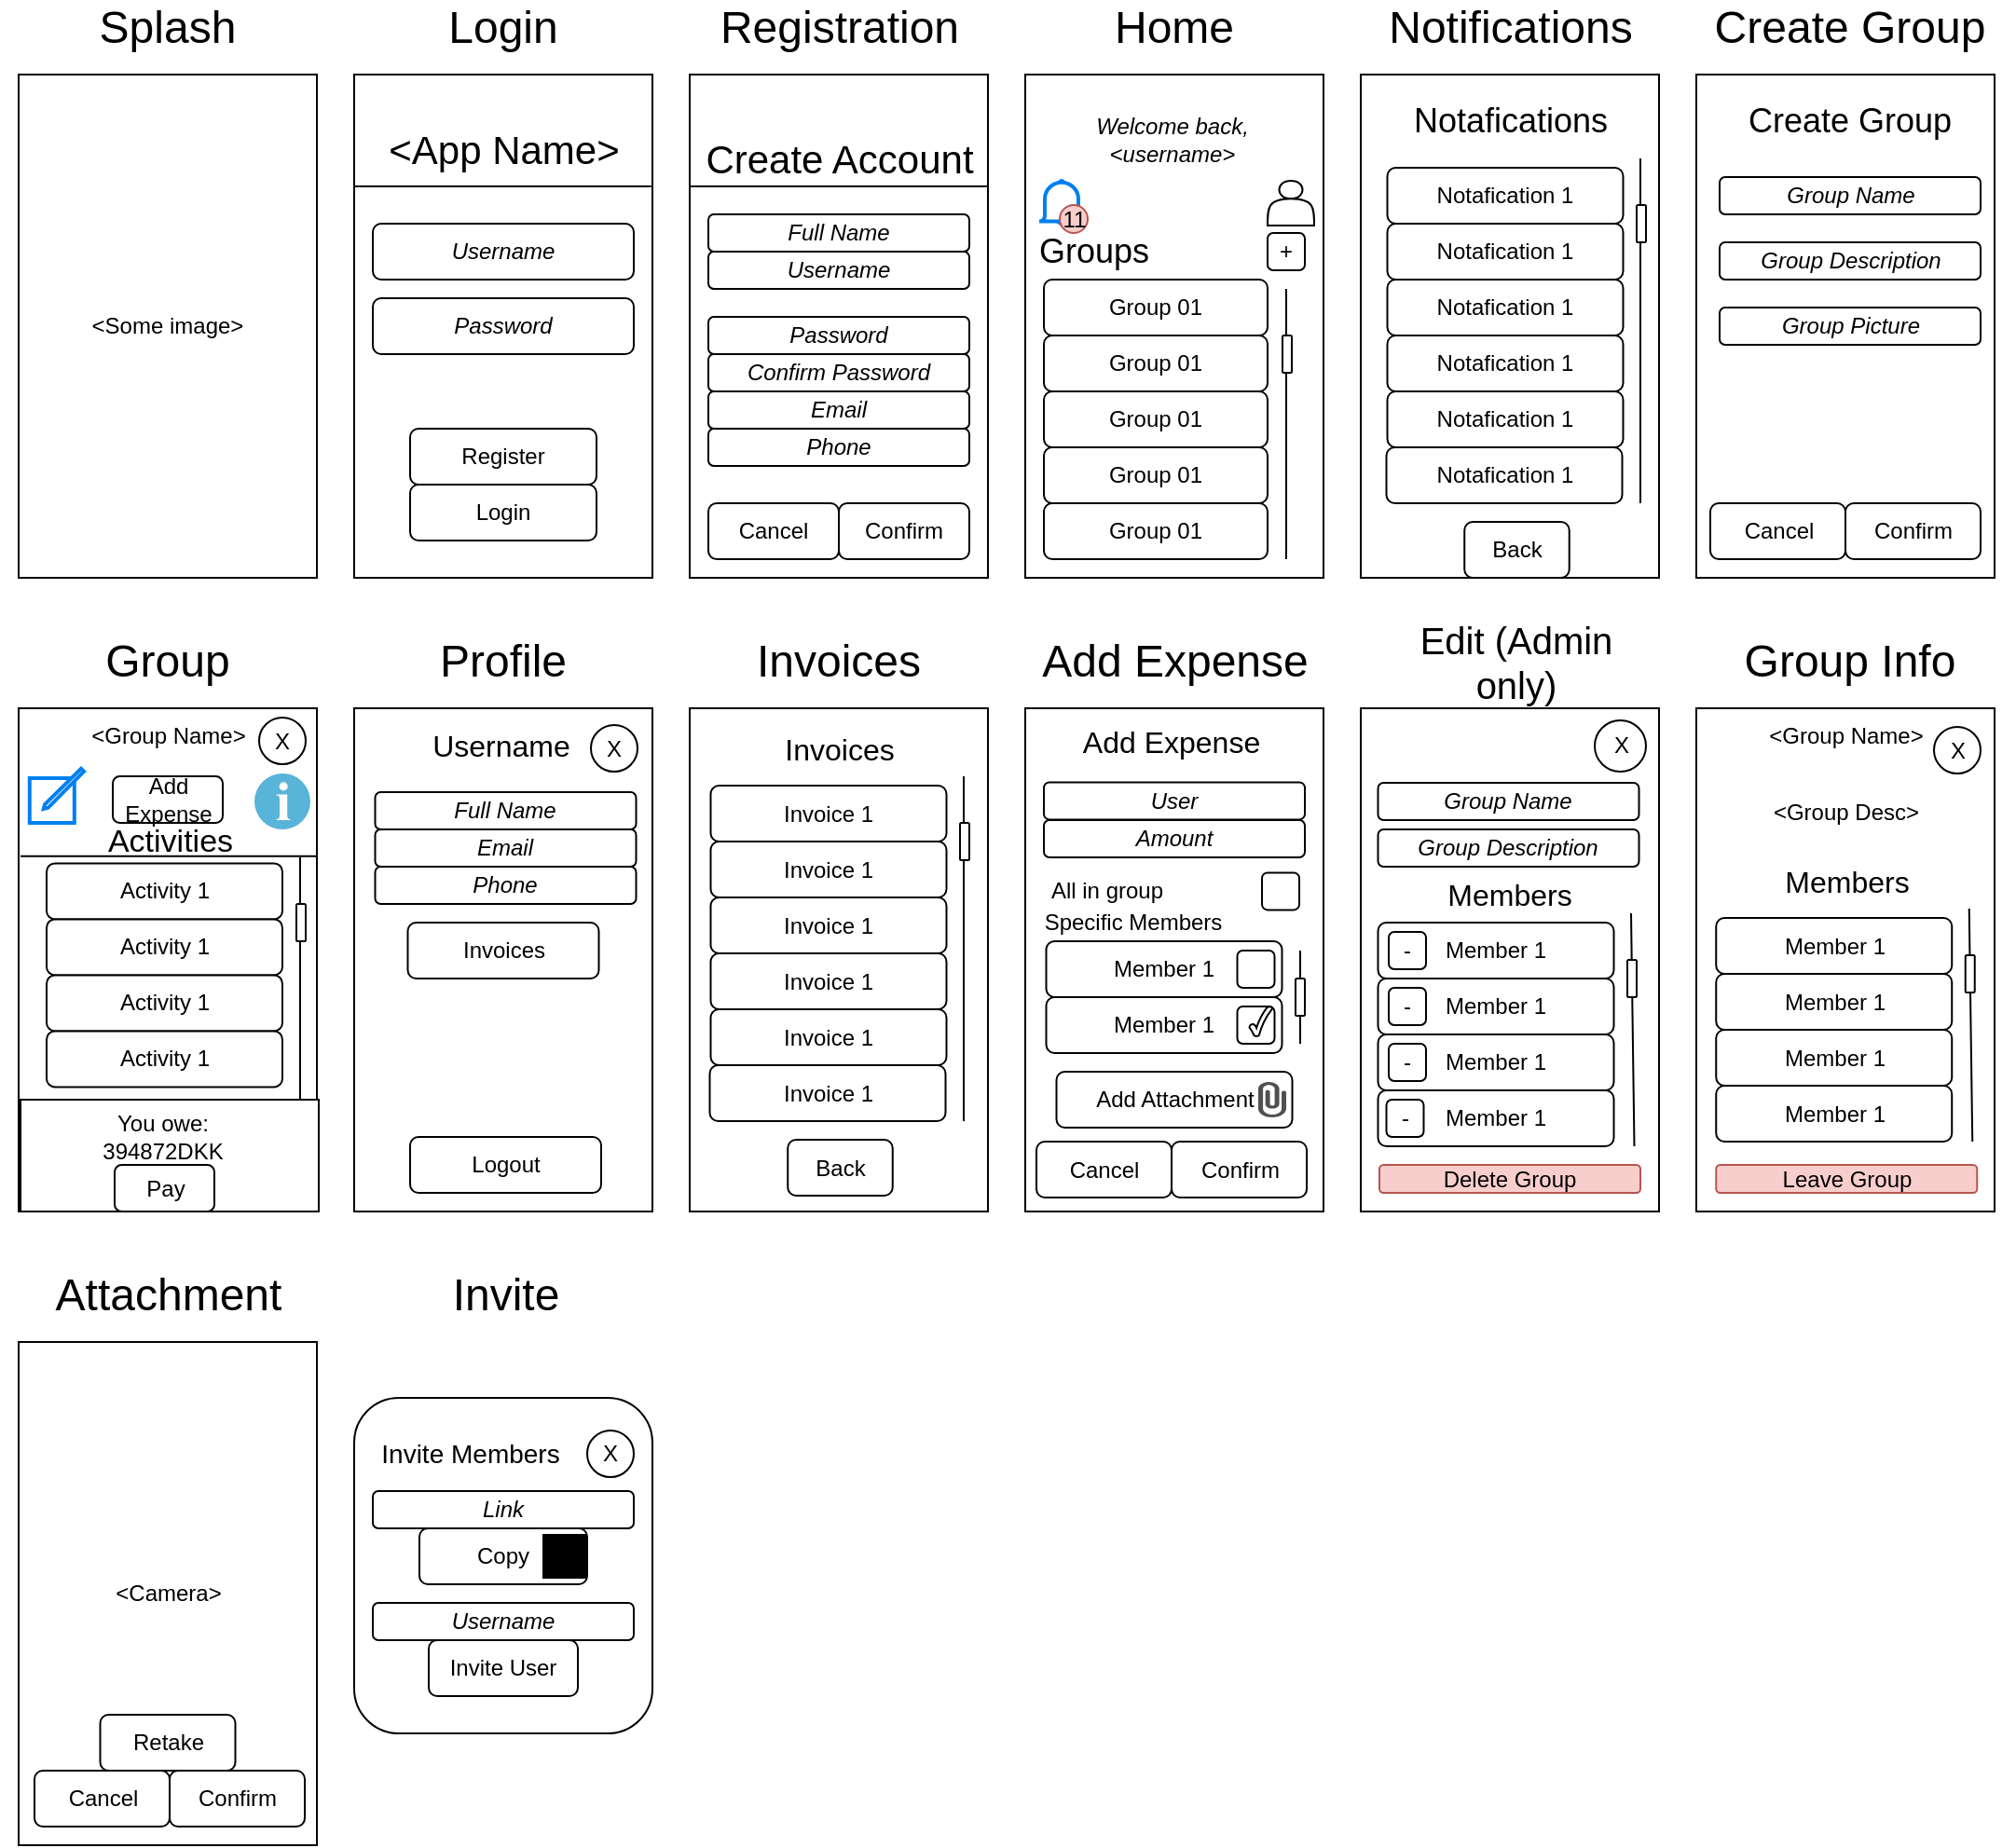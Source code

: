 <mxfile version="20.5.3" type="embed"><diagram name="Side-1" id="GuKJpiVkrJ8dO57iZTPQ"><mxGraphModel dx="1414" dy="396" grid="1" gridSize="10" guides="1" tooltips="1" connect="1" arrows="1" fold="1" page="1" pageScale="1" pageWidth="827" pageHeight="1169" math="0" shadow="0"><root><mxCell id="0"/><mxCell id="1" parent="0"/><mxCell id="spJXYD7yS6-pVbVan2_o-107" value="" style="rounded=1;whiteSpace=wrap;html=1;" parent="1" vertex="1"><mxGeometry x="100" y="840" width="160" height="180" as="geometry"/></mxCell><mxCell id="spJXYD7yS6-pVbVan2_o-1" value="&amp;lt;Some image&amp;gt;" style="rounded=0;whiteSpace=wrap;html=1;" parent="1" vertex="1"><mxGeometry x="-80" y="130" width="160" height="270" as="geometry"/></mxCell><mxCell id="spJXYD7yS6-pVbVan2_o-2" value="&lt;font style=&quot;font-size: 24px;&quot;&gt;Splash&lt;/font&gt;" style="text;html=1;strokeColor=none;fillColor=none;align=center;verticalAlign=middle;whiteSpace=wrap;rounded=0;" parent="1" vertex="1"><mxGeometry x="-45" y="90" width="90" height="30" as="geometry"/></mxCell><mxCell id="spJXYD7yS6-pVbVan2_o-3" value="" style="rounded=0;whiteSpace=wrap;html=1;" parent="1" vertex="1"><mxGeometry x="100" y="130" width="160" height="270" as="geometry"/></mxCell><mxCell id="spJXYD7yS6-pVbVan2_o-4" value="&lt;font style=&quot;font-size: 24px;&quot;&gt;Login&lt;/font&gt;" style="text;html=1;strokeColor=none;fillColor=none;align=center;verticalAlign=middle;whiteSpace=wrap;rounded=0;" parent="1" vertex="1"><mxGeometry x="135" y="90" width="90" height="30" as="geometry"/></mxCell><mxCell id="spJXYD7yS6-pVbVan2_o-5" value="" style="rounded=0;whiteSpace=wrap;html=1;" parent="1" vertex="1"><mxGeometry x="280" y="130" width="160" height="270" as="geometry"/></mxCell><mxCell id="spJXYD7yS6-pVbVan2_o-6" value="&lt;font style=&quot;font-size: 24px;&quot;&gt;Registration&lt;/font&gt;" style="text;html=1;strokeColor=none;fillColor=none;align=center;verticalAlign=middle;whiteSpace=wrap;rounded=0;" parent="1" vertex="1"><mxGeometry x="287.5" y="90" width="145" height="30" as="geometry"/></mxCell><mxCell id="spJXYD7yS6-pVbVan2_o-7" value="" style="rounded=0;whiteSpace=wrap;html=1;" parent="1" vertex="1"><mxGeometry x="460" y="130" width="160" height="270" as="geometry"/></mxCell><mxCell id="spJXYD7yS6-pVbVan2_o-8" value="&lt;font style=&quot;font-size: 24px;&quot;&gt;Home&lt;/font&gt;" style="text;html=1;strokeColor=none;fillColor=none;align=center;verticalAlign=middle;whiteSpace=wrap;rounded=0;" parent="1" vertex="1"><mxGeometry x="495" y="90" width="90" height="30" as="geometry"/></mxCell><mxCell id="spJXYD7yS6-pVbVan2_o-9" value="" style="rounded=0;whiteSpace=wrap;html=1;" parent="1" vertex="1"><mxGeometry x="640" y="130" width="160" height="270" as="geometry"/></mxCell><mxCell id="spJXYD7yS6-pVbVan2_o-10" value="&lt;font style=&quot;font-size: 24px;&quot;&gt;Notifications&lt;/font&gt;" style="text;html=1;strokeColor=none;fillColor=none;align=center;verticalAlign=middle;whiteSpace=wrap;rounded=0;" parent="1" vertex="1"><mxGeometry x="653.75" y="90" width="132.5" height="30" as="geometry"/></mxCell><mxCell id="spJXYD7yS6-pVbVan2_o-11" value="" style="rounded=0;whiteSpace=wrap;html=1;" parent="1" vertex="1"><mxGeometry x="820" y="130" width="160" height="270" as="geometry"/></mxCell><mxCell id="spJXYD7yS6-pVbVan2_o-12" value="&lt;font style=&quot;font-size: 24px;&quot;&gt;Create Group&lt;/font&gt;" style="text;html=1;strokeColor=none;fillColor=none;align=center;verticalAlign=middle;whiteSpace=wrap;rounded=0;" parent="1" vertex="1"><mxGeometry x="820" y="90" width="165" height="30" as="geometry"/></mxCell><mxCell id="spJXYD7yS6-pVbVan2_o-13" value="" style="rounded=0;whiteSpace=wrap;html=1;" parent="1" vertex="1"><mxGeometry x="-80" y="470" width="160" height="270" as="geometry"/></mxCell><mxCell id="spJXYD7yS6-pVbVan2_o-14" value="&lt;font style=&quot;font-size: 24px;&quot;&gt;Group&lt;/font&gt;" style="text;html=1;strokeColor=none;fillColor=none;align=center;verticalAlign=middle;whiteSpace=wrap;rounded=0;" parent="1" vertex="1"><mxGeometry x="-45" y="430" width="90" height="30" as="geometry"/></mxCell><mxCell id="spJXYD7yS6-pVbVan2_o-15" value="" style="rounded=0;whiteSpace=wrap;html=1;" parent="1" vertex="1"><mxGeometry x="100" y="470" width="160" height="270" as="geometry"/></mxCell><mxCell id="spJXYD7yS6-pVbVan2_o-16" value="&lt;font style=&quot;font-size: 24px;&quot;&gt;Profile&lt;/font&gt;" style="text;html=1;strokeColor=none;fillColor=none;align=center;verticalAlign=middle;whiteSpace=wrap;rounded=0;" parent="1" vertex="1"><mxGeometry x="135" y="430" width="90" height="30" as="geometry"/></mxCell><mxCell id="spJXYD7yS6-pVbVan2_o-17" value="" style="rounded=0;whiteSpace=wrap;html=1;" parent="1" vertex="1"><mxGeometry x="280" y="470" width="160" height="270" as="geometry"/></mxCell><mxCell id="spJXYD7yS6-pVbVan2_o-18" value="&lt;font style=&quot;font-size: 24px;&quot;&gt;Invoices&lt;/font&gt;" style="text;html=1;strokeColor=none;fillColor=none;align=center;verticalAlign=middle;whiteSpace=wrap;rounded=0;" parent="1" vertex="1"><mxGeometry x="315" y="430" width="90" height="30" as="geometry"/></mxCell><mxCell id="spJXYD7yS6-pVbVan2_o-19" value="" style="rounded=0;whiteSpace=wrap;html=1;" parent="1" vertex="1"><mxGeometry x="460" y="470" width="160" height="270" as="geometry"/></mxCell><mxCell id="spJXYD7yS6-pVbVan2_o-20" value="&lt;font style=&quot;font-size: 24px;&quot;&gt;Add Expense&lt;/font&gt;" style="text;html=1;strokeColor=none;fillColor=none;align=center;verticalAlign=middle;whiteSpace=wrap;rounded=0;" parent="1" vertex="1"><mxGeometry x="467.5" y="430" width="145" height="30" as="geometry"/></mxCell><mxCell id="spJXYD7yS6-pVbVan2_o-21" value="" style="rounded=0;whiteSpace=wrap;html=1;" parent="1" vertex="1"><mxGeometry x="640" y="470" width="160" height="270" as="geometry"/></mxCell><mxCell id="spJXYD7yS6-pVbVan2_o-22" value="&lt;font style=&quot;font-size: 20px;&quot;&gt;Edit (Admin only)&lt;/font&gt;" style="text;html=1;strokeColor=none;fillColor=none;align=center;verticalAlign=middle;whiteSpace=wrap;rounded=0;" parent="1" vertex="1"><mxGeometry x="661.25" y="430" width="125" height="30" as="geometry"/></mxCell><mxCell id="spJXYD7yS6-pVbVan2_o-23" value="" style="rounded=0;whiteSpace=wrap;html=1;" parent="1" vertex="1"><mxGeometry x="820" y="470" width="160" height="270" as="geometry"/></mxCell><mxCell id="spJXYD7yS6-pVbVan2_o-24" value="&lt;font style=&quot;font-size: 24px;&quot;&gt;Group Info&lt;/font&gt;" style="text;html=1;strokeColor=none;fillColor=none;align=center;verticalAlign=middle;whiteSpace=wrap;rounded=0;" parent="1" vertex="1"><mxGeometry x="840" y="430" width="125" height="30" as="geometry"/></mxCell><mxCell id="spJXYD7yS6-pVbVan2_o-25" value="" style="rounded=0;whiteSpace=wrap;html=1;" parent="1" vertex="1"><mxGeometry x="-80" y="810" width="160" height="270" as="geometry"/></mxCell><mxCell id="spJXYD7yS6-pVbVan2_o-26" value="&lt;font style=&quot;font-size: 24px;&quot;&gt;Attachment&lt;/font&gt;" style="text;html=1;strokeColor=none;fillColor=none;align=center;verticalAlign=middle;whiteSpace=wrap;rounded=0;" parent="1" vertex="1"><mxGeometry x="-62.5" y="770" width="125" height="30" as="geometry"/></mxCell><mxCell id="spJXYD7yS6-pVbVan2_o-30" value="&lt;font style=&quot;font-size: 24px;&quot;&gt;Invite&lt;/font&gt;" style="text;html=1;strokeColor=none;fillColor=none;align=center;verticalAlign=middle;whiteSpace=wrap;rounded=0;" parent="1" vertex="1"><mxGeometry x="118.75" y="770" width="125" height="30" as="geometry"/></mxCell><mxCell id="spJXYD7yS6-pVbVan2_o-32" value="&lt;i&gt;Username&lt;/i&gt;" style="rounded=1;whiteSpace=wrap;html=1;" parent="1" vertex="1"><mxGeometry x="110" y="210" width="140" height="30" as="geometry"/></mxCell><mxCell id="spJXYD7yS6-pVbVan2_o-33" value="&lt;i&gt;Password&lt;/i&gt;" style="rounded=1;whiteSpace=wrap;html=1;" parent="1" vertex="1"><mxGeometry x="110" y="250" width="140" height="30" as="geometry"/></mxCell><mxCell id="spJXYD7yS6-pVbVan2_o-35" value="Register" style="rounded=1;whiteSpace=wrap;html=1;" parent="1" vertex="1"><mxGeometry x="130" y="320" width="100" height="30" as="geometry"/></mxCell><mxCell id="spJXYD7yS6-pVbVan2_o-36" value="Login" style="rounded=1;whiteSpace=wrap;html=1;" parent="1" vertex="1"><mxGeometry x="130" y="350" width="100" height="30" as="geometry"/></mxCell><mxCell id="spJXYD7yS6-pVbVan2_o-37" value="" style="endArrow=none;html=1;rounded=0;entryX=0.996;entryY=0.222;entryDx=0;entryDy=0;entryPerimeter=0;" parent="1" target="spJXYD7yS6-pVbVan2_o-3" edge="1"><mxGeometry width="50" height="50" relative="1" as="geometry"><mxPoint x="100" y="190" as="sourcePoint"/><mxPoint x="150" y="140" as="targetPoint"/></mxGeometry></mxCell><mxCell id="spJXYD7yS6-pVbVan2_o-39" value="&lt;font style=&quot;font-size: 21px;&quot;&gt;&amp;lt;App Name&amp;gt;&lt;/font&gt;" style="text;html=1;strokeColor=none;fillColor=none;align=center;verticalAlign=middle;whiteSpace=wrap;rounded=0;" parent="1" vertex="1"><mxGeometry x="92.5" y="160" width="175" height="20" as="geometry"/></mxCell><mxCell id="spJXYD7yS6-pVbVan2_o-41" value="&lt;i&gt;Username&lt;/i&gt;" style="rounded=1;whiteSpace=wrap;html=1;" parent="1" vertex="1"><mxGeometry x="290" y="225" width="140" height="20" as="geometry"/></mxCell><mxCell id="spJXYD7yS6-pVbVan2_o-42" value="&lt;i&gt;Password&lt;/i&gt;" style="rounded=1;whiteSpace=wrap;html=1;" parent="1" vertex="1"><mxGeometry x="290" y="260" width="140" height="20" as="geometry"/></mxCell><mxCell id="spJXYD7yS6-pVbVan2_o-43" value="&lt;i&gt;Confirm Password&lt;/i&gt;" style="rounded=1;whiteSpace=wrap;html=1;" parent="1" vertex="1"><mxGeometry x="290" y="280" width="140" height="20" as="geometry"/></mxCell><mxCell id="spJXYD7yS6-pVbVan2_o-44" value="&lt;i&gt;Full Name&lt;/i&gt;" style="rounded=1;whiteSpace=wrap;html=1;" parent="1" vertex="1"><mxGeometry x="290" y="205" width="140" height="20" as="geometry"/></mxCell><mxCell id="spJXYD7yS6-pVbVan2_o-45" value="&lt;i&gt;Email&lt;/i&gt;" style="rounded=1;whiteSpace=wrap;html=1;" parent="1" vertex="1"><mxGeometry x="290" y="300" width="140" height="20" as="geometry"/></mxCell><mxCell id="spJXYD7yS6-pVbVan2_o-46" value="&lt;i&gt;Phone&lt;/i&gt;" style="rounded=1;whiteSpace=wrap;html=1;" parent="1" vertex="1"><mxGeometry x="290" y="320" width="140" height="20" as="geometry"/></mxCell><mxCell id="spJXYD7yS6-pVbVan2_o-47" value="Confirm" style="rounded=1;whiteSpace=wrap;html=1;" parent="1" vertex="1"><mxGeometry x="360" y="360" width="70" height="30" as="geometry"/></mxCell><mxCell id="spJXYD7yS6-pVbVan2_o-48" value="&lt;span style=&quot;font-size: 21px;&quot;&gt;Create Account&lt;/span&gt;" style="text;html=1;strokeColor=none;fillColor=none;align=center;verticalAlign=middle;whiteSpace=wrap;rounded=0;" parent="1" vertex="1"><mxGeometry x="272.5" y="160" width="175" height="30" as="geometry"/></mxCell><mxCell id="spJXYD7yS6-pVbVan2_o-49" value="" style="endArrow=none;html=1;rounded=0;entryX=0.996;entryY=0.222;entryDx=0;entryDy=0;entryPerimeter=0;" parent="1" edge="1"><mxGeometry width="50" height="50" relative="1" as="geometry"><mxPoint x="280.5" y="190" as="sourcePoint"/><mxPoint x="439.5" y="190" as="targetPoint"/></mxGeometry></mxCell><mxCell id="spJXYD7yS6-pVbVan2_o-50" value="&lt;font style=&quot;font-size: 18px;&quot;&gt;Groups&lt;/font&gt;" style="text;html=1;strokeColor=none;fillColor=none;align=center;verticalAlign=middle;whiteSpace=wrap;rounded=0;" parent="1" vertex="1"><mxGeometry x="447.5" y="210" width="97.5" height="30" as="geometry"/></mxCell><mxCell id="spJXYD7yS6-pVbVan2_o-51" value="Group 01" style="rounded=1;whiteSpace=wrap;html=1;" parent="1" vertex="1"><mxGeometry x="470" y="240" width="120" height="30" as="geometry"/></mxCell><mxCell id="spJXYD7yS6-pVbVan2_o-52" value="Group 01" style="rounded=1;whiteSpace=wrap;html=1;" parent="1" vertex="1"><mxGeometry x="470" y="270" width="120" height="30" as="geometry"/></mxCell><mxCell id="spJXYD7yS6-pVbVan2_o-53" value="Group 01" style="rounded=1;whiteSpace=wrap;html=1;" parent="1" vertex="1"><mxGeometry x="470" y="300" width="120" height="30" as="geometry"/></mxCell><mxCell id="spJXYD7yS6-pVbVan2_o-54" value="Group 01" style="rounded=1;whiteSpace=wrap;html=1;" parent="1" vertex="1"><mxGeometry x="470" y="330" width="120" height="30" as="geometry"/></mxCell><mxCell id="spJXYD7yS6-pVbVan2_o-55" value="Group 01" style="rounded=1;whiteSpace=wrap;html=1;" parent="1" vertex="1"><mxGeometry x="470" y="360" width="120" height="30" as="geometry"/></mxCell><mxCell id="spJXYD7yS6-pVbVan2_o-57" value="+" style="rounded=1;whiteSpace=wrap;html=1;" parent="1" vertex="1"><mxGeometry x="590" y="215" width="20" height="20" as="geometry"/></mxCell><mxCell id="spJXYD7yS6-pVbVan2_o-60" value="" style="html=1;verticalLabelPosition=bottom;align=center;labelBackgroundColor=#ffffff;verticalAlign=top;strokeWidth=2;strokeColor=#0080F0;shadow=0;dashed=0;shape=mxgraph.ios7.icons.bell;" parent="1" vertex="1"><mxGeometry x="467.5" y="187" width="24" height="23.1" as="geometry"/></mxCell><mxCell id="spJXYD7yS6-pVbVan2_o-61" value="11" style="ellipse;whiteSpace=wrap;html=1;aspect=fixed;fillColor=#f8cecc;strokeColor=#b85450;" parent="1" vertex="1"><mxGeometry x="478.5" y="200" width="15" height="15" as="geometry"/></mxCell><mxCell id="spJXYD7yS6-pVbVan2_o-62" value="&lt;font style=&quot;font-size: 12px;&quot;&gt;&lt;i&gt;Welcome back, &amp;lt;username&amp;gt;&lt;/i&gt;&lt;/font&gt;" style="text;html=1;strokeColor=none;fillColor=none;align=center;verticalAlign=middle;whiteSpace=wrap;rounded=0;" parent="1" vertex="1"><mxGeometry x="493.5" y="150" width="90" height="30" as="geometry"/></mxCell><mxCell id="spJXYD7yS6-pVbVan2_o-65" value="&lt;font style=&quot;font-size: 12px;&quot;&gt;&amp;lt;Group Name&amp;gt;&lt;/font&gt;" style="text;html=1;strokeColor=none;fillColor=none;align=center;verticalAlign=middle;whiteSpace=wrap;rounded=0;" parent="1" vertex="1"><mxGeometry x="-87.5" y="470" width="175" height="30" as="geometry"/></mxCell><mxCell id="spJXYD7yS6-pVbVan2_o-66" value="&lt;font style=&quot;font-size: 17px;&quot;&gt;Activities&lt;/font&gt;" style="text;html=1;strokeColor=none;fillColor=none;align=center;verticalAlign=middle;whiteSpace=wrap;rounded=0;" parent="1" vertex="1"><mxGeometry x="-86.5" y="526.5" width="175" height="30" as="geometry"/></mxCell><mxCell id="spJXYD7yS6-pVbVan2_o-67" value="" style="shape=actor;whiteSpace=wrap;html=1;" parent="1" vertex="1"><mxGeometry x="590" y="187" width="25" height="24" as="geometry"/></mxCell><mxCell id="spJXYD7yS6-pVbVan2_o-72" value="" style="html=1;verticalLabelPosition=bottom;align=center;labelBackgroundColor=#ffffff;verticalAlign=top;strokeWidth=2;strokeColor=#0080F0;shadow=0;dashed=0;shape=mxgraph.ios7.icons.compose;" parent="1" vertex="1"><mxGeometry x="-74.1" y="502.4" width="29.1" height="29.1" as="geometry"/></mxCell><mxCell id="spJXYD7yS6-pVbVan2_o-73" value="" style="endArrow=none;html=1;rounded=0;entryX=0.996;entryY=0.222;entryDx=0;entryDy=0;entryPerimeter=0;" parent="1" edge="1"><mxGeometry width="50" height="50" relative="1" as="geometry"><mxPoint x="-79" y="549.35" as="sourcePoint"/><mxPoint x="80" y="549.35" as="targetPoint"/></mxGeometry></mxCell><mxCell id="spJXYD7yS6-pVbVan2_o-74" value="" style="endArrow=none;html=1;rounded=0;" parent="1" edge="1"><mxGeometry width="50" height="50" relative="1" as="geometry"><mxPoint x="600" y="245" as="sourcePoint"/><mxPoint x="600" y="390" as="targetPoint"/></mxGeometry></mxCell><mxCell id="spJXYD7yS6-pVbVan2_o-75" value="" style="rounded=1;whiteSpace=wrap;html=1;" parent="1" vertex="1"><mxGeometry x="598" y="270" width="5" height="20" as="geometry"/></mxCell><mxCell id="spJXYD7yS6-pVbVan2_o-76" value="Activity 1" style="rounded=1;whiteSpace=wrap;html=1;" parent="1" vertex="1"><mxGeometry x="-65" y="553.2" width="126.5" height="30" as="geometry"/></mxCell><mxCell id="spJXYD7yS6-pVbVan2_o-77" value="Activity 1" style="rounded=1;whiteSpace=wrap;html=1;" parent="1" vertex="1"><mxGeometry x="-65" y="583.2" width="126.5" height="30" as="geometry"/></mxCell><mxCell id="spJXYD7yS6-pVbVan2_o-78" value="Activity 1" style="rounded=1;whiteSpace=wrap;html=1;" parent="1" vertex="1"><mxGeometry x="-65" y="613.2" width="126.5" height="30" as="geometry"/></mxCell><mxCell id="spJXYD7yS6-pVbVan2_o-79" value="Activity 1" style="rounded=1;whiteSpace=wrap;html=1;" parent="1" vertex="1"><mxGeometry x="-65" y="643.2" width="126.5" height="30" as="geometry"/></mxCell><mxCell id="spJXYD7yS6-pVbVan2_o-81" value="" style="endArrow=none;html=1;rounded=0;" parent="1" edge="1"><mxGeometry width="50" height="50" relative="1" as="geometry"><mxPoint x="71" y="550" as="sourcePoint"/><mxPoint x="71" y="695" as="targetPoint"/></mxGeometry></mxCell><mxCell id="spJXYD7yS6-pVbVan2_o-82" value="" style="rounded=1;whiteSpace=wrap;html=1;" parent="1" vertex="1"><mxGeometry x="69" y="575" width="5" height="20" as="geometry"/></mxCell><mxCell id="spJXYD7yS6-pVbVan2_o-83" value="&lt;font style=&quot;font-size: 18px;&quot;&gt;Notafications&lt;/font&gt;" style="text;html=1;strokeColor=none;fillColor=none;align=center;verticalAlign=middle;whiteSpace=wrap;rounded=0;" parent="1" vertex="1"><mxGeometry x="632.5" y="140" width="175" height="30" as="geometry"/></mxCell><mxCell id="spJXYD7yS6-pVbVan2_o-84" value="Notafication 1" style="rounded=1;whiteSpace=wrap;html=1;" parent="1" vertex="1"><mxGeometry x="654.25" y="180" width="126.5" height="30" as="geometry"/></mxCell><mxCell id="spJXYD7yS6-pVbVan2_o-85" value="Notafication 1" style="rounded=1;whiteSpace=wrap;html=1;" parent="1" vertex="1"><mxGeometry x="654.25" y="210" width="126.5" height="30" as="geometry"/></mxCell><mxCell id="spJXYD7yS6-pVbVan2_o-86" value="Notafication 1" style="rounded=1;whiteSpace=wrap;html=1;" parent="1" vertex="1"><mxGeometry x="654.25" y="240" width="126.5" height="30" as="geometry"/></mxCell><mxCell id="spJXYD7yS6-pVbVan2_o-87" value="Notafication 1" style="rounded=1;whiteSpace=wrap;html=1;" parent="1" vertex="1"><mxGeometry x="654.25" y="270" width="126.5" height="30" as="geometry"/></mxCell><mxCell id="spJXYD7yS6-pVbVan2_o-88" value="Notafication 1" style="rounded=1;whiteSpace=wrap;html=1;" parent="1" vertex="1"><mxGeometry x="654.25" y="300" width="126.5" height="30" as="geometry"/></mxCell><mxCell id="spJXYD7yS6-pVbVan2_o-89" value="" style="endArrow=none;html=1;rounded=0;" parent="1" edge="1"><mxGeometry width="50" height="50" relative="1" as="geometry"><mxPoint x="790" y="175" as="sourcePoint"/><mxPoint x="790" y="360" as="targetPoint"/></mxGeometry></mxCell><mxCell id="spJXYD7yS6-pVbVan2_o-90" value="" style="rounded=1;whiteSpace=wrap;html=1;" parent="1" vertex="1"><mxGeometry x="788" y="200" width="5" height="20" as="geometry"/></mxCell><mxCell id="spJXYD7yS6-pVbVan2_o-91" value="Notafication 1" style="rounded=1;whiteSpace=wrap;html=1;" parent="1" vertex="1"><mxGeometry x="653.75" y="330" width="126.5" height="30" as="geometry"/></mxCell><mxCell id="spJXYD7yS6-pVbVan2_o-92" value="Back" style="rounded=1;whiteSpace=wrap;html=1;" parent="1" vertex="1"><mxGeometry x="695.62" y="370" width="56.25" height="30" as="geometry"/></mxCell><mxCell id="spJXYD7yS6-pVbVan2_o-94" value="&lt;font style=&quot;font-size: 18px;&quot;&gt;Create Group&lt;/font&gt;" style="text;html=1;strokeColor=none;fillColor=none;align=center;verticalAlign=middle;whiteSpace=wrap;rounded=0;" parent="1" vertex="1"><mxGeometry x="815" y="140" width="175" height="30" as="geometry"/></mxCell><mxCell id="spJXYD7yS6-pVbVan2_o-95" value="&lt;i&gt;Group Name&lt;/i&gt;" style="rounded=1;whiteSpace=wrap;html=1;" parent="1" vertex="1"><mxGeometry x="832.5" y="185" width="140" height="20" as="geometry"/></mxCell><mxCell id="spJXYD7yS6-pVbVan2_o-96" value="&lt;i&gt;Group Description&lt;/i&gt;" style="rounded=1;whiteSpace=wrap;html=1;" parent="1" vertex="1"><mxGeometry x="832.5" y="220" width="140" height="20" as="geometry"/></mxCell><mxCell id="spJXYD7yS6-pVbVan2_o-97" value="&lt;i&gt;Group Picture&lt;/i&gt;" style="rounded=1;whiteSpace=wrap;html=1;" parent="1" vertex="1"><mxGeometry x="832.5" y="255" width="140" height="20" as="geometry"/></mxCell><mxCell id="spJXYD7yS6-pVbVan2_o-98" value="Confirm" style="rounded=1;whiteSpace=wrap;html=1;" parent="1" vertex="1"><mxGeometry x="900" y="360" width="72.5" height="30" as="geometry"/></mxCell><mxCell id="spJXYD7yS6-pVbVan2_o-99" value="&lt;i&gt;Link&lt;/i&gt;" style="rounded=1;whiteSpace=wrap;html=1;" parent="1" vertex="1"><mxGeometry x="110" y="890" width="140" height="20" as="geometry"/></mxCell><mxCell id="spJXYD7yS6-pVbVan2_o-100" value="Copy" style="rounded=1;whiteSpace=wrap;html=1;" parent="1" vertex="1"><mxGeometry x="135" y="910" width="90" height="30" as="geometry"/></mxCell><mxCell id="spJXYD7yS6-pVbVan2_o-101" value="" style="shape=image;html=1;verticalAlign=top;verticalLabelPosition=bottom;labelBackgroundColor=#ffffff;imageAspect=0;aspect=fixed;image=https://cdn2.iconfinder.com/data/icons/font-awesome/1792/clone-128.png;imageBackground=#000000;" parent="1" vertex="1"><mxGeometry x="201" y="913" width="24" height="24" as="geometry"/></mxCell><mxCell id="spJXYD7yS6-pVbVan2_o-102" value="&lt;font style=&quot;font-size: 14px;&quot;&gt;Invite Members&lt;/font&gt;" style="text;html=1;strokeColor=none;fillColor=none;align=center;verticalAlign=middle;whiteSpace=wrap;rounded=0;" parent="1" vertex="1"><mxGeometry x="100" y="850" width="125" height="40" as="geometry"/></mxCell><mxCell id="spJXYD7yS6-pVbVan2_o-103" value="&lt;i&gt;Username&lt;/i&gt;" style="rounded=1;whiteSpace=wrap;html=1;" parent="1" vertex="1"><mxGeometry x="110" y="950" width="140" height="20" as="geometry"/></mxCell><mxCell id="spJXYD7yS6-pVbVan2_o-104" value="Invite User" style="rounded=1;whiteSpace=wrap;html=1;" parent="1" vertex="1"><mxGeometry x="140" y="970" width="80" height="30" as="geometry"/></mxCell><mxCell id="spJXYD7yS6-pVbVan2_o-106" value="X" style="ellipse;whiteSpace=wrap;html=1;aspect=fixed;" parent="1" vertex="1"><mxGeometry x="225" y="857.5" width="25" height="25" as="geometry"/></mxCell><mxCell id="spJXYD7yS6-pVbVan2_o-112" value="X" style="ellipse;whiteSpace=wrap;html=1;aspect=fixed;" parent="1" vertex="1"><mxGeometry x="49" y="475" width="25" height="25" as="geometry"/></mxCell><mxCell id="spJXYD7yS6-pVbVan2_o-114" value="Cancel" style="rounded=1;whiteSpace=wrap;html=1;" parent="1" vertex="1"><mxGeometry x="290" y="360" width="70" height="30" as="geometry"/></mxCell><mxCell id="spJXYD7yS6-pVbVan2_o-115" value="Cancel" style="rounded=1;whiteSpace=wrap;html=1;" parent="1" vertex="1"><mxGeometry x="827.5" y="360" width="72.5" height="30" as="geometry"/></mxCell><mxCell id="spJXYD7yS6-pVbVan2_o-116" value="Logout" style="rounded=1;whiteSpace=wrap;html=1;" parent="1" vertex="1"><mxGeometry x="130" y="700" width="102.5" height="30" as="geometry"/></mxCell><mxCell id="spJXYD7yS6-pVbVan2_o-117" value="&lt;font style=&quot;font-size: 16px;&quot;&gt;Username&lt;/font&gt;" style="text;html=1;strokeColor=none;fillColor=none;align=center;verticalAlign=middle;whiteSpace=wrap;rounded=0;" parent="1" vertex="1"><mxGeometry x="133.75" y="475" width="90" height="30" as="geometry"/></mxCell><mxCell id="spJXYD7yS6-pVbVan2_o-118" value="X" style="ellipse;whiteSpace=wrap;html=1;aspect=fixed;" parent="1" vertex="1"><mxGeometry x="227" y="479" width="25" height="25" as="geometry"/></mxCell><mxCell id="spJXYD7yS6-pVbVan2_o-119" value="&lt;i&gt;Full Name&lt;/i&gt;" style="rounded=1;whiteSpace=wrap;html=1;" parent="1" vertex="1"><mxGeometry x="111.25" y="515" width="140" height="20" as="geometry"/></mxCell><mxCell id="spJXYD7yS6-pVbVan2_o-120" value="&lt;i&gt;Email&lt;/i&gt;" style="rounded=1;whiteSpace=wrap;html=1;" parent="1" vertex="1"><mxGeometry x="111.25" y="535" width="140" height="20" as="geometry"/></mxCell><mxCell id="spJXYD7yS6-pVbVan2_o-121" value="&lt;i&gt;Phone&lt;/i&gt;" style="rounded=1;whiteSpace=wrap;html=1;" parent="1" vertex="1"><mxGeometry x="111.25" y="555" width="140" height="20" as="geometry"/></mxCell><mxCell id="spJXYD7yS6-pVbVan2_o-123" value="" style="rounded=0;whiteSpace=wrap;html=1;" parent="1" vertex="1"><mxGeometry x="-79" y="680" width="160" height="60" as="geometry"/></mxCell><mxCell id="spJXYD7yS6-pVbVan2_o-125" value="" style="image;sketch=0;aspect=fixed;html=1;points=[];align=center;fontSize=12;image=img/lib/mscae/Info.svg;" parent="1" vertex="1"><mxGeometry x="46.5" y="505" width="30" height="30" as="geometry"/></mxCell><mxCell id="spJXYD7yS6-pVbVan2_o-126" value="Pay" style="rounded=1;whiteSpace=wrap;html=1;" parent="1" vertex="1"><mxGeometry x="-28.5" y="715" width="53.5" height="25" as="geometry"/></mxCell><mxCell id="spJXYD7yS6-pVbVan2_o-127" value="Member 1" style="rounded=1;whiteSpace=wrap;html=1;" parent="1" vertex="1"><mxGeometry x="830.62" y="582.5" width="126.5" height="30" as="geometry"/></mxCell><mxCell id="spJXYD7yS6-pVbVan2_o-128" value="Member 1" style="rounded=1;whiteSpace=wrap;html=1;" parent="1" vertex="1"><mxGeometry x="830.62" y="612.5" width="126.5" height="30" as="geometry"/></mxCell><mxCell id="spJXYD7yS6-pVbVan2_o-129" value="Member 1" style="rounded=1;whiteSpace=wrap;html=1;" parent="1" vertex="1"><mxGeometry x="830.62" y="642.5" width="126.5" height="30" as="geometry"/></mxCell><mxCell id="spJXYD7yS6-pVbVan2_o-130" value="Member 1" style="rounded=1;whiteSpace=wrap;html=1;" parent="1" vertex="1"><mxGeometry x="830.62" y="672.5" width="126.5" height="30" as="geometry"/></mxCell><mxCell id="spJXYD7yS6-pVbVan2_o-132" value="" style="endArrow=none;html=1;rounded=0;" parent="1" edge="1"><mxGeometry width="50" height="50" relative="1" as="geometry"><mxPoint x="966.37" y="577.5" as="sourcePoint"/><mxPoint x="968.12" y="702.5" as="targetPoint"/></mxGeometry></mxCell><mxCell id="spJXYD7yS6-pVbVan2_o-133" value="" style="rounded=1;whiteSpace=wrap;html=1;" parent="1" vertex="1"><mxGeometry x="964.37" y="602.5" width="5" height="20" as="geometry"/></mxCell><mxCell id="spJXYD7yS6-pVbVan2_o-135" value="&lt;font style=&quot;font-size: 16px;&quot;&gt;Members&lt;/font&gt;" style="text;html=1;strokeColor=none;fillColor=none;align=center;verticalAlign=middle;whiteSpace=wrap;rounded=0;" parent="1" vertex="1"><mxGeometry x="855.62" y="547.5" width="90" height="30" as="geometry"/></mxCell><mxCell id="spJXYD7yS6-pVbVan2_o-136" value="&lt;font style=&quot;font-size: 12px;&quot;&gt;&amp;lt;Group Name&amp;gt;&lt;/font&gt;" style="text;html=1;strokeColor=none;fillColor=none;align=center;verticalAlign=middle;whiteSpace=wrap;rounded=0;" parent="1" vertex="1"><mxGeometry x="812.5" y="470" width="175" height="30" as="geometry"/></mxCell><mxCell id="spJXYD7yS6-pVbVan2_o-138" value="X" style="ellipse;whiteSpace=wrap;html=1;aspect=fixed;" parent="1" vertex="1"><mxGeometry x="947.5" y="480" width="25" height="25" as="geometry"/></mxCell><mxCell id="spJXYD7yS6-pVbVan2_o-139" value="&lt;font style=&quot;font-size: 12px;&quot;&gt;&amp;lt;Group Desc&amp;gt;&lt;/font&gt;" style="text;html=1;strokeColor=none;fillColor=none;align=center;verticalAlign=middle;whiteSpace=wrap;rounded=0;" parent="1" vertex="1"><mxGeometry x="813.13" y="511.1" width="175" height="30" as="geometry"/></mxCell><mxCell id="spJXYD7yS6-pVbVan2_o-140" value="Leave Group" style="rounded=1;whiteSpace=wrap;html=1;fillColor=#f8cecc;strokeColor=#b85450;" parent="1" vertex="1"><mxGeometry x="830.63" y="715" width="140" height="15" as="geometry"/></mxCell><mxCell id="spJXYD7yS6-pVbVan2_o-141" value="Delete Group" style="rounded=1;whiteSpace=wrap;html=1;fillColor=#f8cecc;strokeColor=#b85450;" parent="1" vertex="1"><mxGeometry x="650" y="715" width="140" height="15" as="geometry"/></mxCell><mxCell id="spJXYD7yS6-pVbVan2_o-149" value="Member 1" style="rounded=1;whiteSpace=wrap;html=1;" parent="1" vertex="1"><mxGeometry x="649.25" y="585" width="126.5" height="30" as="geometry"/></mxCell><mxCell id="spJXYD7yS6-pVbVan2_o-150" value="Member 1" style="rounded=1;whiteSpace=wrap;html=1;" parent="1" vertex="1"><mxGeometry x="649.25" y="615" width="126.5" height="30" as="geometry"/></mxCell><mxCell id="spJXYD7yS6-pVbVan2_o-151" value="Member 1" style="rounded=1;whiteSpace=wrap;html=1;" parent="1" vertex="1"><mxGeometry x="649.25" y="645" width="126.5" height="30" as="geometry"/></mxCell><mxCell id="spJXYD7yS6-pVbVan2_o-152" value="" style="endArrow=none;html=1;rounded=0;" parent="1" edge="1"><mxGeometry width="50" height="50" relative="1" as="geometry"><mxPoint x="785" y="580" as="sourcePoint"/><mxPoint x="786.75" y="705" as="targetPoint"/></mxGeometry></mxCell><mxCell id="spJXYD7yS6-pVbVan2_o-153" value="" style="rounded=1;whiteSpace=wrap;html=1;" parent="1" vertex="1"><mxGeometry x="783" y="605" width="5" height="20" as="geometry"/></mxCell><mxCell id="spJXYD7yS6-pVbVan2_o-154" value="&lt;font style=&quot;font-size: 16px;&quot;&gt;Members&lt;/font&gt;" style="text;html=1;strokeColor=none;fillColor=none;align=center;verticalAlign=middle;whiteSpace=wrap;rounded=0;" parent="1" vertex="1"><mxGeometry x="675" y="555" width="90" height="30" as="geometry"/></mxCell><mxCell id="spJXYD7yS6-pVbVan2_o-155" value="Member 1" style="rounded=1;whiteSpace=wrap;html=1;" parent="1" vertex="1"><mxGeometry x="649.25" y="675" width="126.5" height="30" as="geometry"/></mxCell><mxCell id="spJXYD7yS6-pVbVan2_o-156" value="-" style="rounded=1;whiteSpace=wrap;html=1;" parent="1" vertex="1"><mxGeometry x="655" y="590" width="20" height="20" as="geometry"/></mxCell><mxCell id="spJXYD7yS6-pVbVan2_o-157" value="-" style="rounded=1;whiteSpace=wrap;html=1;" parent="1" vertex="1"><mxGeometry x="655" y="620" width="20" height="20" as="geometry"/></mxCell><mxCell id="spJXYD7yS6-pVbVan2_o-158" value="-" style="rounded=1;whiteSpace=wrap;html=1;" parent="1" vertex="1"><mxGeometry x="655" y="650" width="20" height="20" as="geometry"/></mxCell><mxCell id="spJXYD7yS6-pVbVan2_o-159" value="-" style="rounded=1;whiteSpace=wrap;html=1;" parent="1" vertex="1"><mxGeometry x="653.75" y="680" width="20" height="20" as="geometry"/></mxCell><mxCell id="spJXYD7yS6-pVbVan2_o-160" value="" style="rounded=1;whiteSpace=wrap;html=1;" parent="1" vertex="1"><mxGeometry x="587.01" y="558.2" width="20" height="20" as="geometry"/></mxCell><mxCell id="spJXYD7yS6-pVbVan2_o-161" value="&lt;i&gt;Group Name&lt;/i&gt;" style="rounded=1;whiteSpace=wrap;html=1;" parent="1" vertex="1"><mxGeometry x="649.25" y="510" width="140" height="20" as="geometry"/></mxCell><mxCell id="spJXYD7yS6-pVbVan2_o-162" value="&lt;i&gt;Group Description&lt;/i&gt;" style="rounded=1;whiteSpace=wrap;html=1;" parent="1" vertex="1"><mxGeometry x="649.25" y="535" width="140" height="20" as="geometry"/></mxCell><mxCell id="spJXYD7yS6-pVbVan2_o-163" value="X" style="ellipse;whiteSpace=wrap;html=1;aspect=fixed;" parent="1" vertex="1"><mxGeometry x="765.5" y="476.5" width="27.5" height="27.5" as="geometry"/></mxCell><mxCell id="spJXYD7yS6-pVbVan2_o-166" value="&lt;font style=&quot;font-size: 16px;&quot;&gt;Add Expense&lt;/font&gt;" style="text;html=1;strokeColor=none;fillColor=none;align=center;verticalAlign=middle;whiteSpace=wrap;rounded=0;" parent="1" vertex="1"><mxGeometry x="486.13" y="472.5" width="104.75" height="30" as="geometry"/></mxCell><mxCell id="spJXYD7yS6-pVbVan2_o-167" value="&lt;font style=&quot;font-size: 16px;&quot;&gt;Invoices&lt;/font&gt;" style="text;html=1;strokeColor=none;fillColor=none;align=center;verticalAlign=middle;whiteSpace=wrap;rounded=0;" parent="1" vertex="1"><mxGeometry x="307.63" y="476.5" width="104.75" height="30" as="geometry"/></mxCell><mxCell id="spJXYD7yS6-pVbVan2_o-168" value="Invoice 1" style="rounded=1;whiteSpace=wrap;html=1;" parent="1" vertex="1"><mxGeometry x="291.25" y="511.5" width="126.5" height="30" as="geometry"/></mxCell><mxCell id="spJXYD7yS6-pVbVan2_o-169" value="Invoice 1" style="rounded=1;whiteSpace=wrap;html=1;" parent="1" vertex="1"><mxGeometry x="291.25" y="541.5" width="126.5" height="30" as="geometry"/></mxCell><mxCell id="spJXYD7yS6-pVbVan2_o-170" value="Invoice 1" style="rounded=1;whiteSpace=wrap;html=1;" parent="1" vertex="1"><mxGeometry x="291.25" y="571.5" width="126.5" height="30" as="geometry"/></mxCell><mxCell id="spJXYD7yS6-pVbVan2_o-171" value="Invoice 1" style="rounded=1;whiteSpace=wrap;html=1;" parent="1" vertex="1"><mxGeometry x="291.25" y="601.5" width="126.5" height="30" as="geometry"/></mxCell><mxCell id="spJXYD7yS6-pVbVan2_o-172" value="Invoice 1" style="rounded=1;whiteSpace=wrap;html=1;" parent="1" vertex="1"><mxGeometry x="291.25" y="631.5" width="126.5" height="30" as="geometry"/></mxCell><mxCell id="spJXYD7yS6-pVbVan2_o-173" value="" style="endArrow=none;html=1;rounded=0;" parent="1" edge="1"><mxGeometry width="50" height="50" relative="1" as="geometry"><mxPoint x="427" y="506.5" as="sourcePoint"/><mxPoint x="427" y="691.5" as="targetPoint"/></mxGeometry></mxCell><mxCell id="spJXYD7yS6-pVbVan2_o-174" value="" style="rounded=1;whiteSpace=wrap;html=1;" parent="1" vertex="1"><mxGeometry x="425" y="531.5" width="5" height="20" as="geometry"/></mxCell><mxCell id="spJXYD7yS6-pVbVan2_o-175" value="Invoice 1" style="rounded=1;whiteSpace=wrap;html=1;" parent="1" vertex="1"><mxGeometry x="290.75" y="661.5" width="126.5" height="30" as="geometry"/></mxCell><mxCell id="spJXYD7yS6-pVbVan2_o-176" value="Back" style="rounded=1;whiteSpace=wrap;html=1;" parent="1" vertex="1"><mxGeometry x="332.62" y="701.5" width="56.25" height="30" as="geometry"/></mxCell><mxCell id="spJXYD7yS6-pVbVan2_o-177" value="Add Attachment" style="rounded=1;whiteSpace=wrap;html=1;" parent="1" vertex="1"><mxGeometry x="476.75" y="665" width="126.5" height="30" as="geometry"/></mxCell><mxCell id="spJXYD7yS6-pVbVan2_o-179" value="Member 1" style="rounded=1;whiteSpace=wrap;html=1;" parent="1" vertex="1"><mxGeometry x="471.25" y="595" width="126.5" height="30" as="geometry"/></mxCell><mxCell id="spJXYD7yS6-pVbVan2_o-180" value="Member 1" style="rounded=1;whiteSpace=wrap;html=1;" parent="1" vertex="1"><mxGeometry x="471.25" y="625" width="126.5" height="30" as="geometry"/></mxCell><mxCell id="spJXYD7yS6-pVbVan2_o-183" value="" style="endArrow=none;html=1;rounded=0;" parent="1" edge="1"><mxGeometry width="50" height="50" relative="1" as="geometry"><mxPoint x="607.5" y="600" as="sourcePoint"/><mxPoint x="607.5" y="650" as="targetPoint"/></mxGeometry></mxCell><mxCell id="spJXYD7yS6-pVbVan2_o-184" value="" style="rounded=1;whiteSpace=wrap;html=1;" parent="1" vertex="1"><mxGeometry x="605" y="615" width="5" height="20" as="geometry"/></mxCell><mxCell id="spJXYD7yS6-pVbVan2_o-185" value="&lt;i&gt;Amount&lt;/i&gt;" style="rounded=1;whiteSpace=wrap;html=1;" parent="1" vertex="1"><mxGeometry x="470" y="530" width="140" height="20" as="geometry"/></mxCell><mxCell id="spJXYD7yS6-pVbVan2_o-187" value="&lt;font style=&quot;font-size: 12px;&quot;&gt;All in group&lt;/font&gt;" style="text;html=1;strokeColor=none;fillColor=none;align=center;verticalAlign=middle;whiteSpace=wrap;rounded=0;" parent="1" vertex="1"><mxGeometry x="467.5" y="553.2" width="72.25" height="30" as="geometry"/></mxCell><mxCell id="spJXYD7yS6-pVbVan2_o-190" value="Confirm" style="rounded=1;whiteSpace=wrap;html=1;" parent="1" vertex="1"><mxGeometry x="538.51" y="702.5" width="72.5" height="30" as="geometry"/></mxCell><mxCell id="spJXYD7yS6-pVbVan2_o-191" value="Cancel" style="rounded=1;whiteSpace=wrap;html=1;" parent="1" vertex="1"><mxGeometry x="466.01" y="702.5" width="72.5" height="30" as="geometry"/></mxCell><mxCell id="spJXYD7yS6-pVbVan2_o-192" value="" style="sketch=0;pointerEvents=1;shadow=0;dashed=0;html=1;strokeColor=none;fillColor=#505050;labelPosition=center;verticalLabelPosition=bottom;verticalAlign=top;outlineConnect=0;align=center;shape=mxgraph.office.concepts.attachment;" parent="1" vertex="1"><mxGeometry x="585" y="670.5" width="15" height="19" as="geometry"/></mxCell><mxCell id="spJXYD7yS6-pVbVan2_o-193" value="" style="rounded=1;whiteSpace=wrap;html=1;" parent="1" vertex="1"><mxGeometry x="573.75" y="630" width="20" height="20" as="geometry"/></mxCell><mxCell id="spJXYD7yS6-pVbVan2_o-194" value="" style="verticalLabelPosition=bottom;verticalAlign=top;html=1;shape=mxgraph.basic.tick" parent="1" vertex="1"><mxGeometry x="580.25" y="630" width="12.25" height="16" as="geometry"/></mxCell><mxCell id="spJXYD7yS6-pVbVan2_o-195" value="&lt;font style=&quot;font-size: 12px;&quot;&gt;Specific Members&lt;/font&gt;" style="text;html=1;strokeColor=none;fillColor=none;align=center;verticalAlign=middle;whiteSpace=wrap;rounded=0;" parent="1" vertex="1"><mxGeometry x="462.12" y="570" width="111.63" height="30" as="geometry"/></mxCell><mxCell id="spJXYD7yS6-pVbVan2_o-196" value="&lt;i&gt;User&lt;/i&gt;" style="rounded=1;whiteSpace=wrap;html=1;" parent="1" vertex="1"><mxGeometry x="470" y="509.7" width="140" height="20" as="geometry"/></mxCell><mxCell id="spJXYD7yS6-pVbVan2_o-197" value="" style="rounded=1;whiteSpace=wrap;html=1;" parent="1" vertex="1"><mxGeometry x="573.75" y="600" width="20" height="20" as="geometry"/></mxCell><mxCell id="spJXYD7yS6-pVbVan2_o-199" value="&lt;font style=&quot;font-size: 12px;&quot;&gt;&amp;lt;Camera&amp;gt;&lt;/font&gt;" style="text;html=1;strokeColor=none;fillColor=none;align=center;verticalAlign=middle;whiteSpace=wrap;rounded=0;" parent="1" vertex="1"><mxGeometry x="-87.5" y="930" width="175" height="30" as="geometry"/></mxCell><mxCell id="spJXYD7yS6-pVbVan2_o-200" value="Confirm" style="rounded=1;whiteSpace=wrap;html=1;" parent="1" vertex="1"><mxGeometry x="1" y="1040" width="72.5" height="30" as="geometry"/></mxCell><mxCell id="spJXYD7yS6-pVbVan2_o-201" value="Cancel" style="rounded=1;whiteSpace=wrap;html=1;" parent="1" vertex="1"><mxGeometry x="-71.5" y="1040" width="72.5" height="30" as="geometry"/></mxCell><mxCell id="spJXYD7yS6-pVbVan2_o-202" value="Retake" style="rounded=1;whiteSpace=wrap;html=1;" parent="1" vertex="1"><mxGeometry x="-36.25" y="1010" width="72.5" height="30" as="geometry"/></mxCell><mxCell id="k--4-FOAuJHvPxpocm_6-1" value="Invoices" style="rounded=1;whiteSpace=wrap;html=1;" parent="1" vertex="1"><mxGeometry x="128.75" y="585" width="102.5" height="30" as="geometry"/></mxCell><mxCell id="Rcb3b1_ldlfBVA7jYf9X-1" value="Add Expense" style="rounded=1;whiteSpace=wrap;html=1;" parent="1" vertex="1"><mxGeometry x="-29.5" y="506.5" width="59" height="25" as="geometry"/></mxCell><mxCell id="spJXYD7yS6-pVbVan2_o-124" value="&lt;font style=&quot;font-size: 12px;&quot;&gt;You owe:&lt;br&gt;394872DKK&lt;br&gt;&lt;/font&gt;" style="text;html=1;strokeColor=none;fillColor=none;align=center;verticalAlign=middle;whiteSpace=wrap;rounded=0;" parent="1" vertex="1"><mxGeometry x="-89.75" y="685" width="175" height="30" as="geometry"/></mxCell></root></mxGraphModel></diagram></mxfile>